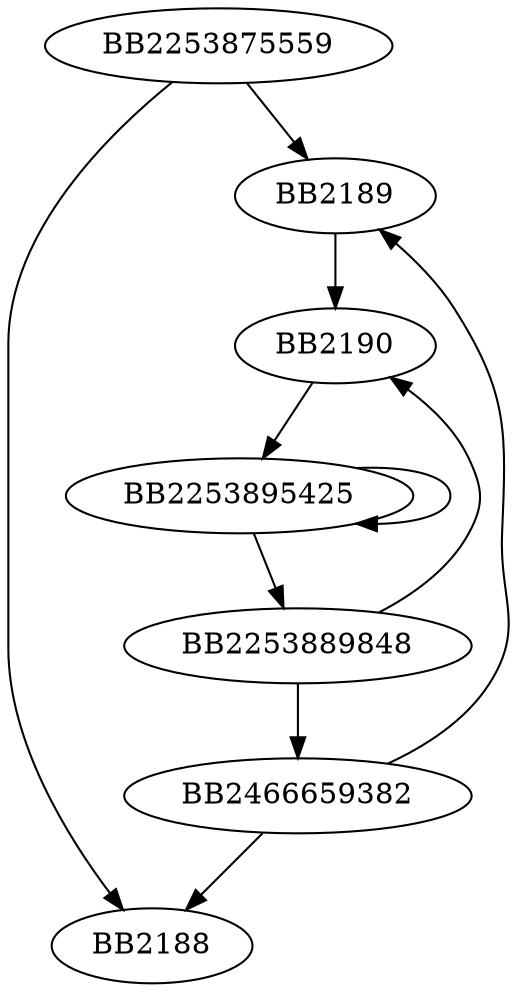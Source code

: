 digraph G{
	BB2253875559->BB2188;
	BB2253875559->BB2189;
	BB2189->BB2190;
	BB2190->BB2253895425;
	BB2253895425->BB2253889848;
	BB2253895425->BB2253895425;
	BB2253889848->BB2466659382;
	BB2253889848->BB2190;
	BB2466659382->BB2189;
	BB2466659382->BB2188;
}

